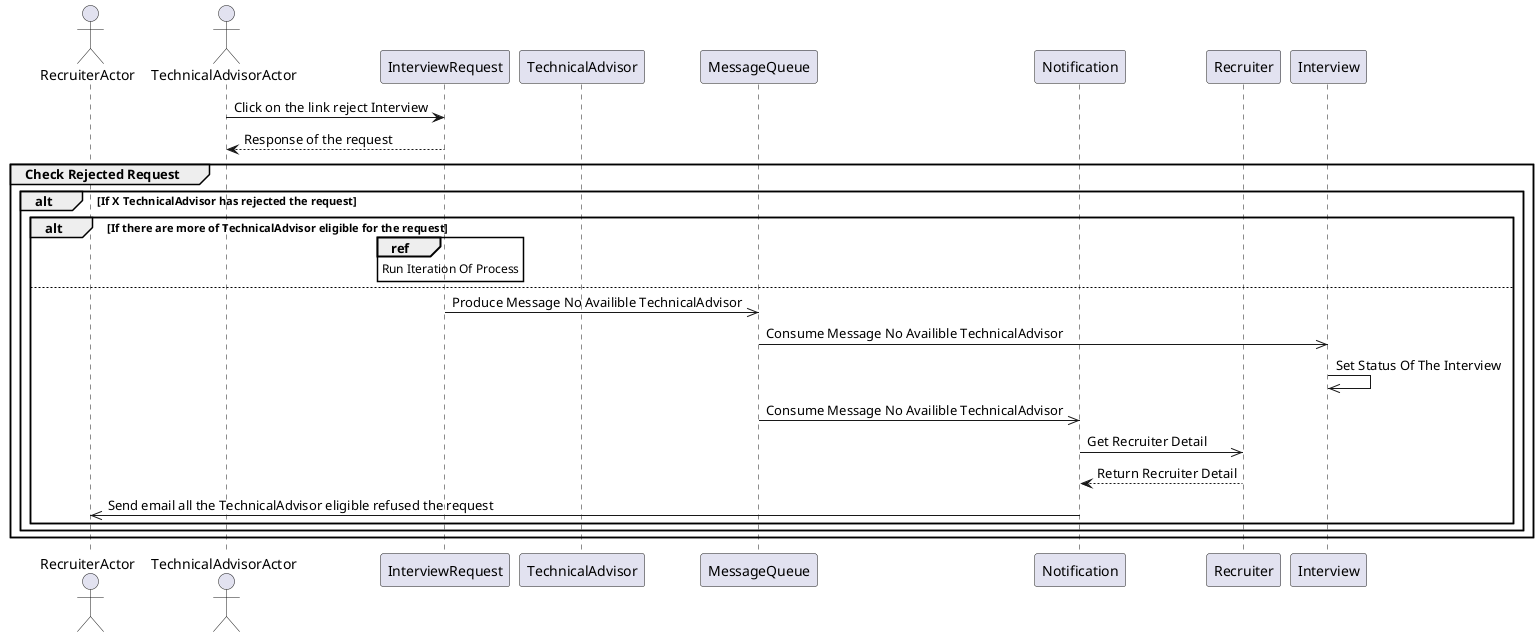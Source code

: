 @startuml

actor RecruiterActor
actor TechnicalAdvisorActor
participant InterviewRequest
participant TechnicalAdvisor
participant MessageQueue
participant Notification
participant Recruiter
participant Interview

TechnicalAdvisorActor -> InterviewRequest: Click on the link reject Interview
InterviewRequest --> TechnicalAdvisorActor: Response of the request
group Check Rejected Request
    alt If X TechnicalAdvisor has rejected the request
        alt If there are more of TechnicalAdvisor eligible for the request
            ref over InterviewRequest
                Run Iteration Of Process
            end ref
        else
            InterviewRequest ->> MessageQueue: Produce Message No Availible TechnicalAdvisor
            Interview <<- MessageQueue: Consume Message No Availible TechnicalAdvisor
            Interview ->> Interview: Set Status Of The Interview
            Notification <<- MessageQueue: Consume Message No Availible TechnicalAdvisor
            Notification ->> Recruiter: Get Recruiter Detail
            Recruiter --> Notification: Return Recruiter Detail
            Notification ->> RecruiterActor: Send email all the TechnicalAdvisor eligible refused the request
        end
    end
end
@enduml